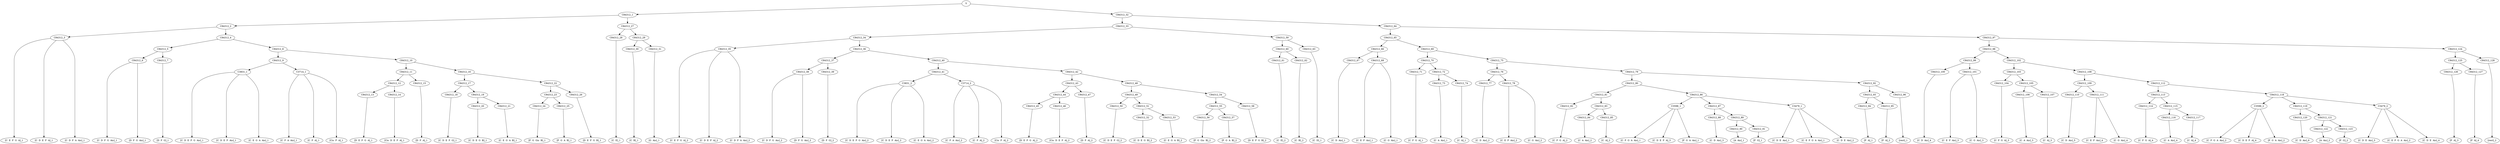 digraph sample{
"S" -> "C84312_1";
"C84312_1" -> "C84312_2";
"C84312_2" -> "C84312_3";
"C84312_3" -> "[C  E  F  G  A]_1";
"C84312_3" -> "[C  D  E  F  A]_1";
"C84312_3" -> "[C  D  F  A  Ais]_1";
"C84312_2" -> "C84312_4";
"C84312_4" -> "C84312_5";
"C84312_5" -> "C84312_6";
"C84312_6" -> "[C  D  F  G  Ais]_1";
"C84312_6" -> "[D  F  G  Ais]_1";
"C84312_5" -> "C84312_7";
"C84312_7" -> "[D  F  G]_1";
"C84312_4" -> "C84312_8";
"C84312_8" -> "C84312_9";
"C84312_9" -> "C3831_1";
"C3831_1" -> "[C  D  E  F  G  Ais]_1";
"C3831_1" -> "[C  D  E  F  Ais]_1";
"C3831_1" -> "[C  E  G  A  Ais]_1";
"C84312_9" -> "C3714_1";
"C3714_1" -> "[C  F  A  Ais]_1";
"C3714_1" -> "[C  F  A]_1";
"C3714_1" -> "[Cis  F  A]_1";
"C84312_8" -> "C84312_10";
"C84312_10" -> "C84312_11";
"C84312_11" -> "C84312_12";
"C84312_12" -> "C84312_13";
"C84312_13" -> "[D  E  F  G  A]_1";
"C84312_12" -> "C84312_14";
"C84312_14" -> "[Cis  D  E  F  A]_1";
"C84312_11" -> "C84312_15";
"C84312_15" -> "[D  F  A]_1";
"C84312_10" -> "C84312_16";
"C84312_16" -> "C84312_17";
"C84312_17" -> "C84312_18";
"C84312_18" -> "[C  D  E  F  G]_1";
"C84312_17" -> "C84312_19";
"C84312_19" -> "C84312_20";
"C84312_20" -> "[C  D  E  G  B]_1";
"C84312_19" -> "C84312_21";
"C84312_21" -> "[C  E  G  A  B]_1";
"C84312_16" -> "C84312_22";
"C84312_22" -> "C84312_23";
"C84312_23" -> "C84312_24";
"C84312_24" -> "[F  G  Gis  B]_1";
"C84312_23" -> "C84312_25";
"C84312_25" -> "[F  G  A  B]_1";
"C84312_22" -> "C84312_26";
"C84312_26" -> "[D  E  F  G  B]_1";
"C84312_1" -> "C84312_27";
"C84312_27" -> "C84312_28";
"C84312_28" -> "[C  E]_1";
"C84312_27" -> "C84312_29";
"C84312_29" -> "C84312_30";
"C84312_30" -> "[C  B]_1";
"C84312_29" -> "C84312_31";
"C84312_31" -> "[G  Ais]_1";
"S" -> "C84312_32";
"C84312_32" -> "C84312_33";
"C84312_33" -> "C84312_34";
"C84312_34" -> "C84312_35";
"C84312_35" -> "[C  E  F  G  A]_2";
"C84312_35" -> "[C  D  E  F  A]_2";
"C84312_35" -> "[C  D  F  A  Ais]_2";
"C84312_34" -> "C84312_36";
"C84312_36" -> "C84312_37";
"C84312_37" -> "C84312_38";
"C84312_38" -> "[C  D  F  G  Ais]_2";
"C84312_38" -> "[D  F  G  Ais]_2";
"C84312_37" -> "C84312_39";
"C84312_39" -> "[D  F  G]_2";
"C84312_36" -> "C84312_40";
"C84312_40" -> "C84312_41";
"C84312_41" -> "C3831_2";
"C3831_2" -> "[C  D  E  F  G  Ais]_2";
"C3831_2" -> "[C  D  E  F  Ais]_2";
"C3831_2" -> "[C  E  G  A  Ais]_2";
"C84312_41" -> "C3714_2";
"C3714_2" -> "[C  F  A  Ais]_2";
"C3714_2" -> "[C  F  A]_2";
"C3714_2" -> "[Cis  F  A]_2";
"C84312_40" -> "C84312_42";
"C84312_42" -> "C84312_43";
"C84312_43" -> "C84312_44";
"C84312_44" -> "C84312_45";
"C84312_45" -> "[D  E  F  G  A]_2";
"C84312_44" -> "C84312_46";
"C84312_46" -> "[Cis  D  E  F  A]_2";
"C84312_43" -> "C84312_47";
"C84312_47" -> "[D  F  A]_2";
"C84312_42" -> "C84312_48";
"C84312_48" -> "C84312_49";
"C84312_49" -> "C84312_50";
"C84312_50" -> "[C  D  E  F  G]_2";
"C84312_49" -> "C84312_51";
"C84312_51" -> "C84312_52";
"C84312_52" -> "[C  D  E  G  B]_2";
"C84312_51" -> "C84312_53";
"C84312_53" -> "[C  E  G  A  B]_2";
"C84312_48" -> "C84312_54";
"C84312_54" -> "C84312_55";
"C84312_55" -> "C84312_56";
"C84312_56" -> "[F  G  Gis  B]_2";
"C84312_55" -> "C84312_57";
"C84312_57" -> "[F  G  A  B]_2";
"C84312_54" -> "C84312_58";
"C84312_58" -> "[D  E  F  G  B]_2";
"C84312_33" -> "C84312_59";
"C84312_59" -> "C84312_60";
"C84312_60" -> "C84312_61";
"C84312_61" -> "[C  E]_2";
"C84312_60" -> "C84312_62";
"C84312_62" -> "[C  B]_2";
"C84312_59" -> "C84312_63";
"C84312_63" -> "[C  D]_1";
"C84312_32" -> "C84312_64";
"C84312_64" -> "C84312_65";
"C84312_65" -> "C84312_66";
"C84312_66" -> "C84312_67";
"C84312_67" -> "[C  D  Ais]_1";
"C84312_66" -> "C84312_68";
"C84312_68" -> "[C  E  F  Ais]_1";
"C84312_68" -> "[C  G  Ais]_1";
"C84312_65" -> "C84312_69";
"C84312_69" -> "C84312_70";
"C84312_70" -> "C84312_71";
"C84312_71" -> "[C  F  G  A]_1";
"C84312_70" -> "C84312_72";
"C84312_72" -> "C84312_73";
"C84312_73" -> "[C  A  Ais]_1";
"C84312_72" -> "C84312_74";
"C84312_74" -> "[C  A]_1";
"C84312_69" -> "C84312_75";
"C84312_75" -> "C84312_76";
"C84312_76" -> "C84312_77";
"C84312_77" -> "[C  D  Ais]_2";
"C84312_76" -> "C84312_78";
"C84312_78" -> "[C  E  F  Ais]_2";
"C84312_78" -> "[C  G  Ais]_2";
"C84312_75" -> "C84312_79";
"C84312_79" -> "C84312_80";
"C84312_80" -> "C84312_81";
"C84312_81" -> "C84312_82";
"C84312_82" -> "[C  F  G  A]_2";
"C84312_81" -> "C84312_83";
"C84312_83" -> "C84312_84";
"C84312_84" -> "[C  A  Ais]_2";
"C84312_83" -> "C84312_85";
"C84312_85" -> "[C  A]_2";
"C84312_80" -> "C84312_86";
"C84312_86" -> "C3596_1";
"C3596_1" -> "[C  F  G  A  Ais]_1";
"C3596_1" -> "[C  D  E  F  A]_3";
"C3596_1" -> "[F  G  A  Ais]_1";
"C84312_86" -> "C84312_87";
"C84312_87" -> "C84312_88";
"C84312_88" -> "[C  D  Ais]_3";
"C84312_87" -> "C84312_89";
"C84312_89" -> "C84312_90";
"C84312_90" -> "[A  Ais]_1";
"C84312_89" -> "C84312_91";
"C84312_91" -> "[F  G]_1";
"C84312_86" -> "C3479_1";
"C3479_1" -> "[C  D  E  Ais]_1";
"C3479_1" -> "[C  E  F  G  A  Ais]_1";
"C3479_1" -> "[C  D  E  Ais]_2";
"C84312_79" -> "C84312_92";
"C84312_92" -> "C84312_93";
"C84312_93" -> "C84312_94";
"C84312_94" -> "[F  A]_1";
"C84312_93" -> "C84312_95";
"C84312_95" -> "[F  A]_2";
"C84312_92" -> "C84312_96";
"C84312_96" -> "[rest]_1";
"C84312_64" -> "C84312_97";
"C84312_97" -> "C84312_98";
"C84312_98" -> "C84312_99";
"C84312_99" -> "C84312_100";
"C84312_100" -> "[C  D  Ais]_4";
"C84312_99" -> "C84312_101";
"C84312_101" -> "[C  E  F  Ais]_3";
"C84312_101" -> "[C  G  Ais]_3";
"C84312_98" -> "C84312_102";
"C84312_102" -> "C84312_103";
"C84312_103" -> "C84312_104";
"C84312_104" -> "[C  F  G  A]_3";
"C84312_103" -> "C84312_105";
"C84312_105" -> "C84312_106";
"C84312_106" -> "[C  A  Ais]_3";
"C84312_105" -> "C84312_107";
"C84312_107" -> "[C  A]_3";
"C84312_102" -> "C84312_108";
"C84312_108" -> "C84312_109";
"C84312_109" -> "C84312_110";
"C84312_110" -> "[C  D  Ais]_5";
"C84312_109" -> "C84312_111";
"C84312_111" -> "[C  E  F  Ais]_4";
"C84312_111" -> "[C  G  Ais]_4";
"C84312_108" -> "C84312_112";
"C84312_112" -> "C84312_113";
"C84312_113" -> "C84312_114";
"C84312_114" -> "[C  F  G  A]_4";
"C84312_113" -> "C84312_115";
"C84312_115" -> "C84312_116";
"C84312_116" -> "[C  A  Ais]_4";
"C84312_115" -> "C84312_117";
"C84312_117" -> "[C  A]_4";
"C84312_112" -> "C84312_118";
"C84312_118" -> "C3596_2";
"C3596_2" -> "[C  F  G  A  Ais]_2";
"C3596_2" -> "[C  D  E  F  A]_4";
"C3596_2" -> "[F  G  A  Ais]_2";
"C84312_118" -> "C84312_119";
"C84312_119" -> "C84312_120";
"C84312_120" -> "[C  D  Ais]_6";
"C84312_119" -> "C84312_121";
"C84312_121" -> "C84312_122";
"C84312_122" -> "[A  Ais]_2";
"C84312_121" -> "C84312_123";
"C84312_123" -> "[F  G]_2";
"C84312_118" -> "C3479_2";
"C3479_2" -> "[C  D  E  Ais]_3";
"C3479_2" -> "[C  E  F  G  A  Ais]_2";
"C3479_2" -> "[C  D  E  Ais]_4";
"C84312_97" -> "C84312_124";
"C84312_124" -> "C84312_125";
"C84312_125" -> "C84312_126";
"C84312_126" -> "[F  A]_3";
"C84312_125" -> "C84312_127";
"C84312_127" -> "[F  A]_4";
"C84312_124" -> "C84312_128";
"C84312_128" -> "[rest]_2";

{rank = min; "S";}
{rank = same; "C84312_1"; "C84312_32";}
{rank = same; "C84312_2"; "C84312_27"; "C84312_33"; "C84312_64";}
{rank = same; "C84312_3"; "C84312_4"; "C84312_28"; "C84312_29"; "C84312_34"; "C84312_59"; "C84312_65"; "C84312_97";}
{rank = same; "C84312_5"; "C84312_8"; "C84312_30"; "C84312_31"; "C84312_35"; "C84312_36"; "C84312_60"; "C84312_63"; "C84312_66"; "C84312_69"; "C84312_98"; "C84312_124";}
{rank = same; "C84312_6"; "C84312_7"; "C84312_9"; "C84312_10"; "C84312_37"; "C84312_40"; "C84312_61"; "C84312_62"; "C84312_67"; "C84312_68"; "C84312_70"; "C84312_75"; "C84312_99"; "C84312_102"; "C84312_125"; "C84312_128";}
{rank = same; "C3831_1"; "C3714_1"; "C84312_11"; "C84312_16"; "C84312_38"; "C84312_39"; "C84312_41"; "C84312_42"; "C84312_71"; "C84312_72"; "C84312_76"; "C84312_79"; "C84312_100"; "C84312_101"; "C84312_103"; "C84312_108"; "C84312_126"; "C84312_127";}
{rank = same; "C84312_12"; "C84312_15"; "C84312_17"; "C84312_22"; "C3831_2"; "C3714_2"; "C84312_43"; "C84312_48"; "C84312_73"; "C84312_74"; "C84312_77"; "C84312_78"; "C84312_80"; "C84312_92"; "C84312_104"; "C84312_105"; "C84312_109"; "C84312_112";}
{rank = same; "C84312_13"; "C84312_14"; "C84312_18"; "C84312_19"; "C84312_23"; "C84312_26"; "C84312_44"; "C84312_47"; "C84312_49"; "C84312_54"; "C84312_81"; "C84312_86"; "C84312_93"; "C84312_96"; "C84312_106"; "C84312_107"; "C84312_110"; "C84312_111"; "C84312_113"; "C84312_118";}
{rank = same; "C84312_20"; "C84312_21"; "C84312_24"; "C84312_25"; "C84312_45"; "C84312_46"; "C84312_50"; "C84312_51"; "C84312_55"; "C84312_58"; "C84312_82"; "C84312_83"; "C3596_1"; "C84312_87"; "C3479_1"; "C84312_94"; "C84312_95"; "C84312_114"; "C84312_115"; "C3596_2"; "C84312_119"; "C3479_2";}
{rank = same; "C84312_52"; "C84312_53"; "C84312_56"; "C84312_57"; "C84312_84"; "C84312_85"; "C84312_88"; "C84312_89"; "C84312_116"; "C84312_117"; "C84312_120"; "C84312_121";}
{rank = same; "C84312_90"; "C84312_91"; "C84312_122"; "C84312_123";}
{rank = same; "[A  Ais]_1"; "[A  Ais]_2"; "[C  A  Ais]_1"; "[C  A  Ais]_2"; "[C  A  Ais]_3"; "[C  A  Ais]_4"; "[C  A]_1"; "[C  A]_2"; "[C  A]_3"; "[C  A]_4"; "[C  B]_1"; "[C  B]_2"; "[C  D  Ais]_1"; "[C  D  Ais]_2"; "[C  D  Ais]_3"; "[C  D  Ais]_4"; "[C  D  Ais]_5"; "[C  D  Ais]_6"; "[C  D  E  Ais]_1"; "[C  D  E  Ais]_2"; "[C  D  E  Ais]_3"; "[C  D  E  Ais]_4"; "[C  D  E  F  A]_1"; "[C  D  E  F  A]_2"; "[C  D  E  F  A]_3"; "[C  D  E  F  A]_4"; "[C  D  E  F  Ais]_1"; "[C  D  E  F  Ais]_2"; "[C  D  E  F  G  Ais]_1"; "[C  D  E  F  G  Ais]_2"; "[C  D  E  F  G]_1"; "[C  D  E  F  G]_2"; "[C  D  E  G  B]_1"; "[C  D  E  G  B]_2"; "[C  D  F  A  Ais]_1"; "[C  D  F  A  Ais]_2"; "[C  D  F  G  Ais]_1"; "[C  D  F  G  Ais]_2"; "[C  D]_1"; "[C  E  F  Ais]_1"; "[C  E  F  Ais]_2"; "[C  E  F  Ais]_3"; "[C  E  F  Ais]_4"; "[C  E  F  G  A  Ais]_1"; "[C  E  F  G  A  Ais]_2"; "[C  E  F  G  A]_1"; "[C  E  F  G  A]_2"; "[C  E  G  A  Ais]_1"; "[C  E  G  A  Ais]_2"; "[C  E  G  A  B]_1"; "[C  E  G  A  B]_2"; "[C  E]_1"; "[C  E]_2"; "[C  F  A  Ais]_1"; "[C  F  A  Ais]_2"; "[C  F  A]_1"; "[C  F  A]_2"; "[C  F  G  A  Ais]_1"; "[C  F  G  A  Ais]_2"; "[C  F  G  A]_1"; "[C  F  G  A]_2"; "[C  F  G  A]_3"; "[C  F  G  A]_4"; "[C  G  Ais]_1"; "[C  G  Ais]_2"; "[C  G  Ais]_3"; "[C  G  Ais]_4"; "[Cis  D  E  F  A]_1"; "[Cis  D  E  F  A]_2"; "[Cis  F  A]_1"; "[Cis  F  A]_2"; "[D  E  F  G  A]_1"; "[D  E  F  G  A]_2"; "[D  E  F  G  B]_1"; "[D  E  F  G  B]_2"; "[D  F  A]_1"; "[D  F  A]_2"; "[D  F  G  Ais]_1"; "[D  F  G  Ais]_2"; "[D  F  G]_1"; "[D  F  G]_2"; "[F  A]_1"; "[F  A]_2"; "[F  A]_3"; "[F  A]_4"; "[F  G  A  Ais]_1"; "[F  G  A  Ais]_2"; "[F  G  A  B]_1"; "[F  G  A  B]_2"; "[F  G  Gis  B]_1"; "[F  G  Gis  B]_2"; "[F  G]_1"; "[F  G]_2"; "[G  Ais]_1"; "[rest]_1"; "[rest]_2";}
}